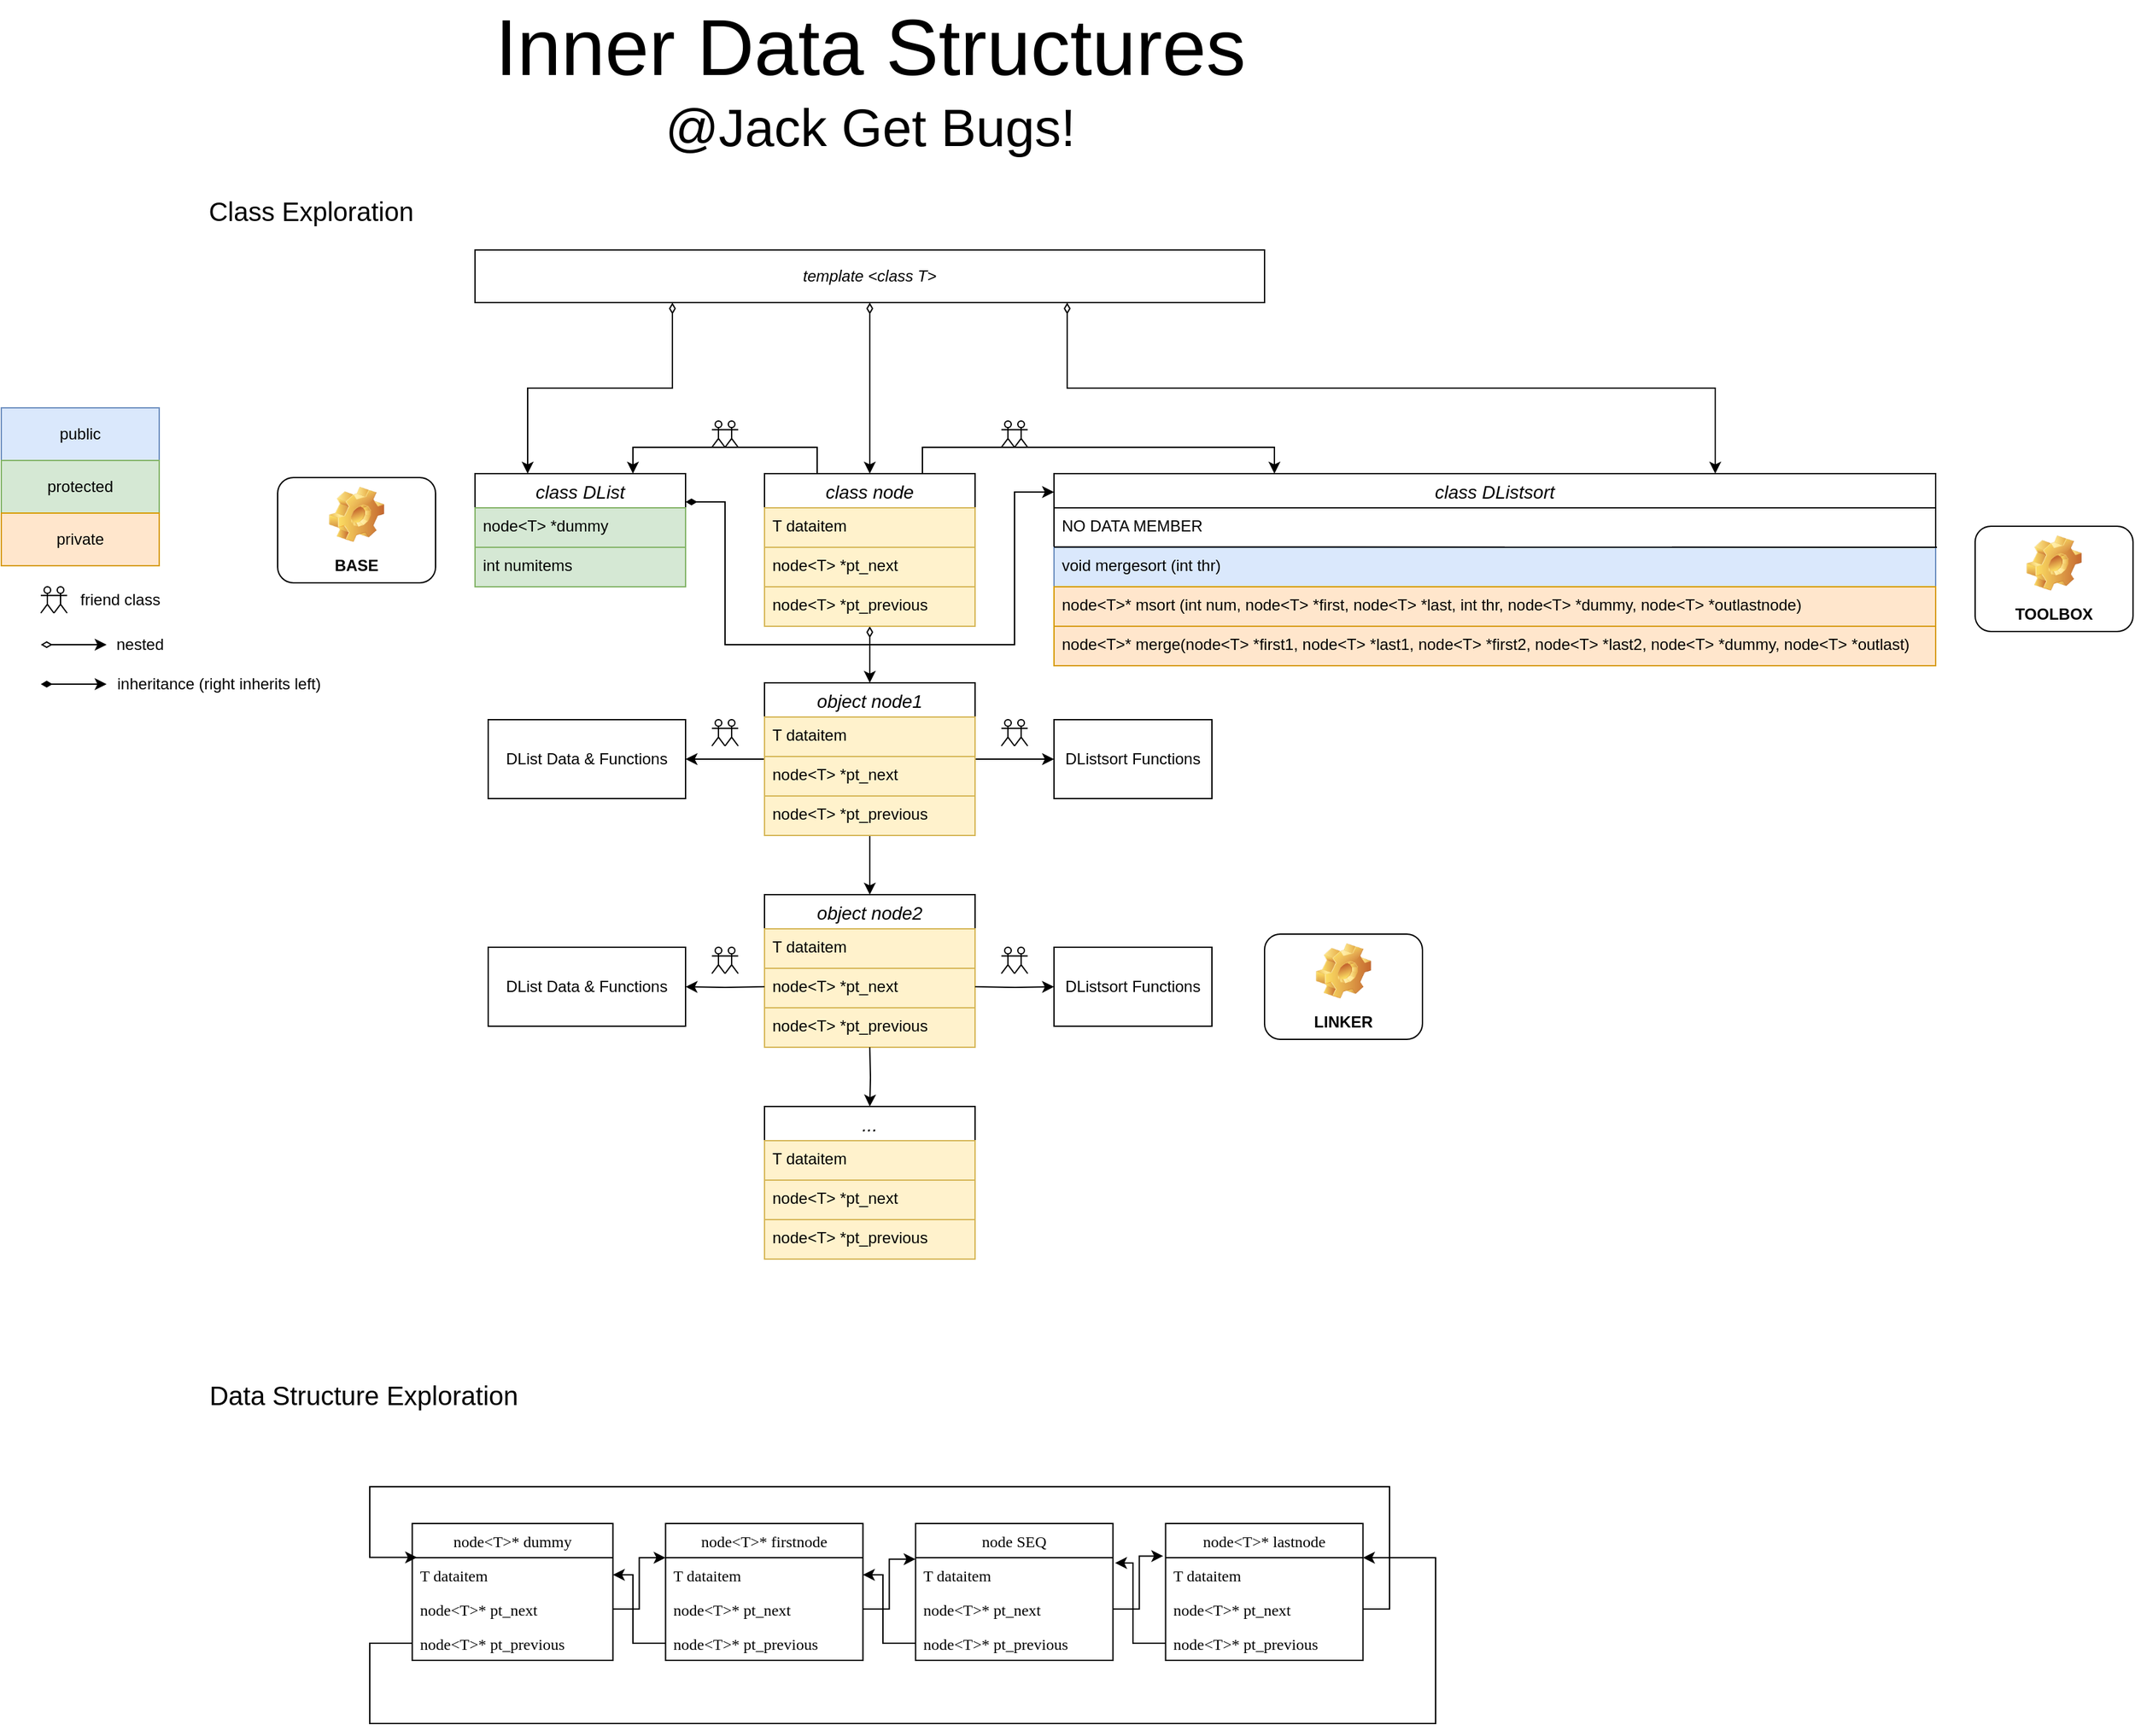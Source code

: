<mxfile version="14.4.2" type="device"><diagram id="bWbqcUsobWuim9YYhfdC" name="第 1 页"><mxGraphModel dx="1106" dy="1995" grid="1" gridSize="10" guides="1" tooltips="1" connect="1" arrows="1" fold="1" page="1" pageScale="1" pageWidth="827" pageHeight="1169" math="0" shadow="0"><root><mxCell id="0"/><mxCell id="1" parent="0"/><mxCell id="Xp_zc9Lrd9IPTfr81GN5-54" style="edgeStyle=orthogonalEdgeStyle;rounded=0;orthogonalLoop=1;jettySize=auto;html=1;exitX=1;exitY=0.25;exitDx=0;exitDy=0;entryX=0;entryY=0.096;entryDx=0;entryDy=0;startArrow=diamondThin;startFill=1;entryPerimeter=0;" parent="1" source="Xp_zc9Lrd9IPTfr81GN5-1" target="Xp_zc9Lrd9IPTfr81GN5-9" edge="1"><mxGeometry relative="1" as="geometry"><Array as="points"><mxPoint x="560" y="332"/><mxPoint x="560" y="440"/><mxPoint x="780" y="440"/><mxPoint x="780" y="324"/></Array></mxGeometry></mxCell><mxCell id="Xp_zc9Lrd9IPTfr81GN5-1" value="class DList" style="swimlane;fontStyle=2;childLayout=stackLayout;horizontal=1;startSize=26;horizontalStack=0;resizeParent=1;resizeParentMax=0;resizeLast=0;collapsible=1;marginBottom=0;align=center;fontSize=14;" parent="1" vertex="1"><mxGeometry x="370" y="310" width="160" height="86" as="geometry"/></mxCell><mxCell id="Xp_zc9Lrd9IPTfr81GN5-2" value="node&lt;T&gt; *dummy" style="text;strokeColor=#82b366;fillColor=#d5e8d4;spacingLeft=4;spacingRight=4;overflow=hidden;rotatable=0;points=[[0,0.5],[1,0.5]];portConstraint=eastwest;fontSize=12;" parent="Xp_zc9Lrd9IPTfr81GN5-1" vertex="1"><mxGeometry y="26" width="160" height="30" as="geometry"/></mxCell><mxCell id="Xp_zc9Lrd9IPTfr81GN5-3" value="int numitems" style="text;strokeColor=#82b366;fillColor=#d5e8d4;spacingLeft=4;spacingRight=4;overflow=hidden;rotatable=0;points=[[0,0.5],[1,0.5]];portConstraint=eastwest;fontSize=12;" parent="Xp_zc9Lrd9IPTfr81GN5-1" vertex="1"><mxGeometry y="56" width="160" height="30" as="geometry"/></mxCell><mxCell id="Xp_zc9Lrd9IPTfr81GN5-14" value="" style="edgeStyle=orthogonalEdgeStyle;rounded=0;orthogonalLoop=1;jettySize=auto;html=1;exitX=0.25;exitY=0;exitDx=0;exitDy=0;entryX=0.75;entryY=0;entryDx=0;entryDy=0;" parent="1" source="Xp_zc9Lrd9IPTfr81GN5-5" target="Xp_zc9Lrd9IPTfr81GN5-1" edge="1"><mxGeometry relative="1" as="geometry"/></mxCell><mxCell id="Xp_zc9Lrd9IPTfr81GN5-26" style="edgeStyle=orthogonalEdgeStyle;rounded=0;orthogonalLoop=1;jettySize=auto;html=1;exitX=0.75;exitY=0;exitDx=0;exitDy=0;entryX=0.25;entryY=0;entryDx=0;entryDy=0;" parent="1" source="Xp_zc9Lrd9IPTfr81GN5-5" target="Xp_zc9Lrd9IPTfr81GN5-9" edge="1"><mxGeometry relative="1" as="geometry"/></mxCell><mxCell id="Xp_zc9Lrd9IPTfr81GN5-97" style="edgeStyle=orthogonalEdgeStyle;rounded=0;orthogonalLoop=1;jettySize=auto;html=1;exitX=0.5;exitY=1;exitDx=0;exitDy=0;entryX=0.5;entryY=0;entryDx=0;entryDy=0;startArrow=diamondThin;startFill=0;" parent="1" source="Xp_zc9Lrd9IPTfr81GN5-5" target="Xp_zc9Lrd9IPTfr81GN5-89" edge="1"><mxGeometry relative="1" as="geometry"/></mxCell><mxCell id="Xp_zc9Lrd9IPTfr81GN5-5" value="class node" style="swimlane;fontStyle=2;childLayout=stackLayout;horizontal=1;startSize=26;horizontalStack=0;resizeParent=1;resizeParentMax=0;resizeLast=0;collapsible=1;marginBottom=0;align=center;fontSize=14;" parent="1" vertex="1"><mxGeometry x="590" y="310" width="160" height="116" as="geometry"/></mxCell><mxCell id="Xp_zc9Lrd9IPTfr81GN5-6" value="T dataitem" style="text;strokeColor=#d6b656;fillColor=#fff2cc;spacingLeft=4;spacingRight=4;overflow=hidden;rotatable=0;points=[[0,0.5],[1,0.5]];portConstraint=eastwest;fontSize=12;" parent="Xp_zc9Lrd9IPTfr81GN5-5" vertex="1"><mxGeometry y="26" width="160" height="30" as="geometry"/></mxCell><mxCell id="Xp_zc9Lrd9IPTfr81GN5-7" value="node&lt;T&gt; *pt_next" style="text;strokeColor=#d6b656;fillColor=#fff2cc;spacingLeft=4;spacingRight=4;overflow=hidden;rotatable=0;points=[[0,0.5],[1,0.5]];portConstraint=eastwest;fontSize=12;" parent="Xp_zc9Lrd9IPTfr81GN5-5" vertex="1"><mxGeometry y="56" width="160" height="30" as="geometry"/></mxCell><mxCell id="Xp_zc9Lrd9IPTfr81GN5-8" value="node&lt;T&gt; *pt_previous" style="text;strokeColor=#d6b656;fillColor=#fff2cc;spacingLeft=4;spacingRight=4;overflow=hidden;rotatable=0;points=[[0,0.5],[1,0.5]];portConstraint=eastwest;fontSize=12;" parent="Xp_zc9Lrd9IPTfr81GN5-5" vertex="1"><mxGeometry y="86" width="160" height="30" as="geometry"/></mxCell><mxCell id="Xp_zc9Lrd9IPTfr81GN5-9" value="class DListsort" style="swimlane;fontStyle=2;childLayout=stackLayout;horizontal=1;startSize=26;horizontalStack=0;resizeParent=1;resizeParentMax=0;resizeLast=0;collapsible=1;marginBottom=0;align=center;fontSize=14;" parent="1" vertex="1"><mxGeometry x="810" y="310" width="670" height="146" as="geometry"/></mxCell><mxCell id="Xp_zc9Lrd9IPTfr81GN5-12" value="NO DATA MEMBER" style="text;strokeColor=none;fillColor=none;spacingLeft=4;spacingRight=4;overflow=hidden;rotatable=0;points=[[0,0.5],[1,0.5]];portConstraint=eastwest;fontSize=12;" parent="Xp_zc9Lrd9IPTfr81GN5-9" vertex="1"><mxGeometry y="26" width="670" height="30" as="geometry"/></mxCell><mxCell id="Xp_zc9Lrd9IPTfr81GN5-63" value="void mergesort (int thr)" style="text;strokeColor=#6c8ebf;fillColor=#dae8fc;spacingLeft=4;spacingRight=4;overflow=hidden;rotatable=0;points=[[0,0.5],[1,0.5]];portConstraint=eastwest;fontSize=12;" parent="Xp_zc9Lrd9IPTfr81GN5-9" vertex="1"><mxGeometry y="56" width="670" height="30" as="geometry"/></mxCell><mxCell id="Xp_zc9Lrd9IPTfr81GN5-64" value="node&lt;T&gt;* msort (int num, node&lt;T&gt; *first, node&lt;T&gt; *last, int thr, node&lt;T&gt; *dummy, node&lt;T&gt; *outlastnode)" style="text;strokeColor=#d79b00;fillColor=#ffe6cc;spacingLeft=4;spacingRight=4;overflow=hidden;rotatable=0;points=[[0,0.5],[1,0.5]];portConstraint=eastwest;fontSize=12;" parent="Xp_zc9Lrd9IPTfr81GN5-9" vertex="1"><mxGeometry y="86" width="670" height="30" as="geometry"/></mxCell><mxCell id="Xp_zc9Lrd9IPTfr81GN5-65" value="node&lt;T&gt;* merge(node&lt;T&gt; *first1, node&lt;T&gt; *last1, node&lt;T&gt; *first2, node&lt;T&gt; *last2, node&lt;T&gt; *dummy, node&lt;T&gt; *outlast)" style="text;strokeColor=#d79b00;fillColor=#ffe6cc;spacingLeft=4;spacingRight=4;overflow=hidden;rotatable=0;points=[[0,0.5],[1,0.5]];portConstraint=eastwest;fontSize=12;" parent="Xp_zc9Lrd9IPTfr81GN5-9" vertex="1"><mxGeometry y="116" width="670" height="30" as="geometry"/></mxCell><mxCell id="Xp_zc9Lrd9IPTfr81GN5-66" value="" style="endArrow=none;html=1;exitX=0;exitY=0.823;exitDx=0;exitDy=0;exitPerimeter=0;" parent="Xp_zc9Lrd9IPTfr81GN5-9" edge="1"><mxGeometry width="50" height="50" relative="1" as="geometry"><mxPoint y="55.69" as="sourcePoint"/><mxPoint x="671" y="56" as="targetPoint"/></mxGeometry></mxCell><mxCell id="Xp_zc9Lrd9IPTfr81GN5-16" value="" style="shape=umlActor;verticalLabelPosition=bottom;verticalAlign=top;html=1;outlineConnect=0;" parent="1" vertex="1"><mxGeometry x="560" y="270" width="10" height="20" as="geometry"/></mxCell><mxCell id="Xp_zc9Lrd9IPTfr81GN5-17" value="" style="shape=umlActor;verticalLabelPosition=bottom;verticalAlign=top;html=1;outlineConnect=0;" parent="1" vertex="1"><mxGeometry x="550" y="270" width="10" height="20" as="geometry"/></mxCell><mxCell id="Xp_zc9Lrd9IPTfr81GN5-28" value="" style="shape=umlActor;verticalLabelPosition=bottom;verticalAlign=top;html=1;outlineConnect=0;" parent="1" vertex="1"><mxGeometry x="780" y="270" width="10" height="20" as="geometry"/></mxCell><mxCell id="Xp_zc9Lrd9IPTfr81GN5-29" value="" style="shape=umlActor;verticalLabelPosition=bottom;verticalAlign=top;html=1;outlineConnect=0;" parent="1" vertex="1"><mxGeometry x="770" y="270" width="10" height="20" as="geometry"/></mxCell><mxCell id="Xp_zc9Lrd9IPTfr81GN5-31" style="edgeStyle=orthogonalEdgeStyle;rounded=0;orthogonalLoop=1;jettySize=auto;html=1;exitX=0.25;exitY=1;exitDx=0;exitDy=0;entryX=0.25;entryY=0;entryDx=0;entryDy=0;startArrow=diamondThin;startFill=0;" parent="1" source="Xp_zc9Lrd9IPTfr81GN5-30" target="Xp_zc9Lrd9IPTfr81GN5-1" edge="1"><mxGeometry relative="1" as="geometry"/></mxCell><mxCell id="Xp_zc9Lrd9IPTfr81GN5-32" style="edgeStyle=orthogonalEdgeStyle;rounded=0;orthogonalLoop=1;jettySize=auto;html=1;exitX=0.5;exitY=1;exitDx=0;exitDy=0;entryX=0.5;entryY=0;entryDx=0;entryDy=0;startArrow=diamondThin;startFill=0;" parent="1" source="Xp_zc9Lrd9IPTfr81GN5-30" target="Xp_zc9Lrd9IPTfr81GN5-5" edge="1"><mxGeometry relative="1" as="geometry"/></mxCell><mxCell id="Xp_zc9Lrd9IPTfr81GN5-33" style="edgeStyle=orthogonalEdgeStyle;rounded=0;orthogonalLoop=1;jettySize=auto;html=1;exitX=0.75;exitY=1;exitDx=0;exitDy=0;entryX=0.75;entryY=0;entryDx=0;entryDy=0;startArrow=diamondThin;startFill=0;" parent="1" source="Xp_zc9Lrd9IPTfr81GN5-30" target="Xp_zc9Lrd9IPTfr81GN5-9" edge="1"><mxGeometry relative="1" as="geometry"/></mxCell><mxCell id="Xp_zc9Lrd9IPTfr81GN5-30" value="&lt;i&gt;template &amp;lt;class T&amp;gt;&lt;/i&gt;" style="rounded=0;whiteSpace=wrap;html=1;" parent="1" vertex="1"><mxGeometry x="370" y="140" width="600" height="40" as="geometry"/></mxCell><mxCell id="Xp_zc9Lrd9IPTfr81GN5-34" value="public" style="rounded=0;whiteSpace=wrap;html=1;fillColor=#dae8fc;strokeColor=#6c8ebf;" parent="1" vertex="1"><mxGeometry x="10" y="260" width="120" height="40" as="geometry"/></mxCell><mxCell id="Xp_zc9Lrd9IPTfr81GN5-37" value="protected" style="rounded=0;whiteSpace=wrap;html=1;fillColor=#d5e8d4;strokeColor=#82b366;" parent="1" vertex="1"><mxGeometry x="10" y="300" width="120" height="40" as="geometry"/></mxCell><mxCell id="Xp_zc9Lrd9IPTfr81GN5-38" value="private" style="rounded=0;whiteSpace=wrap;html=1;fillColor=#ffe6cc;strokeColor=#d79b00;" parent="1" vertex="1"><mxGeometry x="10" y="340" width="120" height="40" as="geometry"/></mxCell><mxCell id="Xp_zc9Lrd9IPTfr81GN5-55" value="" style="shape=umlActor;verticalLabelPosition=bottom;verticalAlign=top;html=1;outlineConnect=0;" parent="1" vertex="1"><mxGeometry x="50" y="396" width="10" height="20" as="geometry"/></mxCell><mxCell id="Xp_zc9Lrd9IPTfr81GN5-56" value="" style="shape=umlActor;verticalLabelPosition=bottom;verticalAlign=top;html=1;outlineConnect=0;" parent="1" vertex="1"><mxGeometry x="40" y="396" width="10" height="20" as="geometry"/></mxCell><mxCell id="Xp_zc9Lrd9IPTfr81GN5-57" value="friend class" style="text;html=1;align=center;verticalAlign=middle;resizable=0;points=[];autosize=1;" parent="1" vertex="1"><mxGeometry x="60" y="396" width="80" height="20" as="geometry"/></mxCell><mxCell id="Xp_zc9Lrd9IPTfr81GN5-58" value="" style="endArrow=classic;html=1;startArrow=diamondThin;startFill=0;" parent="1" edge="1"><mxGeometry width="50" height="50" relative="1" as="geometry"><mxPoint x="40" y="440" as="sourcePoint"/><mxPoint x="90" y="440" as="targetPoint"/></mxGeometry></mxCell><mxCell id="Xp_zc9Lrd9IPTfr81GN5-59" value="nested" style="text;html=1;align=center;verticalAlign=middle;resizable=0;points=[];autosize=1;" parent="1" vertex="1"><mxGeometry x="90" y="430" width="50" height="20" as="geometry"/></mxCell><mxCell id="Xp_zc9Lrd9IPTfr81GN5-60" value="" style="endArrow=classic;html=1;startArrow=diamondThin;startFill=1;" parent="1" edge="1"><mxGeometry width="50" height="50" relative="1" as="geometry"><mxPoint x="40.0" y="470" as="sourcePoint"/><mxPoint x="90.0" y="470" as="targetPoint"/></mxGeometry></mxCell><mxCell id="Xp_zc9Lrd9IPTfr81GN5-61" value="inheritance (right inherits left)" style="text;html=1;align=center;verticalAlign=middle;resizable=0;points=[];autosize=1;" parent="1" vertex="1"><mxGeometry x="90" y="460" width="170" height="20" as="geometry"/></mxCell><mxCell id="Xp_zc9Lrd9IPTfr81GN5-62" value="&lt;font&gt;&lt;span style=&quot;font-size: 60px&quot;&gt;Inner Data Structures&lt;/span&gt;&lt;br&gt;&lt;font style=&quot;font-size: 40px&quot;&gt;@Jack Get Bugs!&lt;/font&gt;&lt;/font&gt;" style="text;html=1;align=center;verticalAlign=middle;resizable=0;points=[];autosize=1;" parent="1" vertex="1"><mxGeometry x="375" y="-20" width="590" height="60" as="geometry"/></mxCell><mxCell id="Xp_zc9Lrd9IPTfr81GN5-86" value="&lt;font style=&quot;font-size: 20px&quot;&gt;Class Exploration&lt;/font&gt;" style="text;html=1;align=center;verticalAlign=middle;resizable=0;points=[];autosize=1;" parent="1" vertex="1"><mxGeometry x="160" y="100" width="170" height="20" as="geometry"/></mxCell><mxCell id="Xp_zc9Lrd9IPTfr81GN5-87" value="&lt;font style=&quot;font-size: 20px&quot;&gt;Data Structure Exploration&lt;/font&gt;" style="text;html=1;align=center;verticalAlign=middle;resizable=0;points=[];autosize=1;" parent="1" vertex="1"><mxGeometry x="160" y="999.5" width="250" height="20" as="geometry"/></mxCell><mxCell id="Xp_zc9Lrd9IPTfr81GN5-98" style="edgeStyle=orthogonalEdgeStyle;rounded=0;orthogonalLoop=1;jettySize=auto;html=1;exitX=0.5;exitY=1;exitDx=0;exitDy=0;entryX=0.5;entryY=0;entryDx=0;entryDy=0;startArrow=none;startFill=0;" parent="1" source="Xp_zc9Lrd9IPTfr81GN5-89" target="Xp_zc9Lrd9IPTfr81GN5-93" edge="1"><mxGeometry relative="1" as="geometry"/></mxCell><mxCell id="Xp_zc9Lrd9IPTfr81GN5-108" style="edgeStyle=orthogonalEdgeStyle;rounded=0;orthogonalLoop=1;jettySize=auto;html=1;exitX=1;exitY=0.5;exitDx=0;exitDy=0;entryX=0;entryY=0.5;entryDx=0;entryDy=0;startArrow=none;startFill=0;" parent="1" source="Xp_zc9Lrd9IPTfr81GN5-89" target="Xp_zc9Lrd9IPTfr81GN5-106" edge="1"><mxGeometry relative="1" as="geometry"/></mxCell><mxCell id="Xp_zc9Lrd9IPTfr81GN5-109" style="edgeStyle=orthogonalEdgeStyle;rounded=0;orthogonalLoop=1;jettySize=auto;html=1;exitX=0;exitY=0.5;exitDx=0;exitDy=0;entryX=1;entryY=0.5;entryDx=0;entryDy=0;startArrow=none;startFill=0;" parent="1" source="Xp_zc9Lrd9IPTfr81GN5-89" target="Xp_zc9Lrd9IPTfr81GN5-107" edge="1"><mxGeometry relative="1" as="geometry"/></mxCell><mxCell id="Xp_zc9Lrd9IPTfr81GN5-89" value="object node1" style="swimlane;fontStyle=2;childLayout=stackLayout;horizontal=1;startSize=26;horizontalStack=0;resizeParent=1;resizeParentMax=0;resizeLast=0;collapsible=1;marginBottom=0;align=center;fontSize=14;" parent="1" vertex="1"><mxGeometry x="590" y="469" width="160" height="116" as="geometry"/></mxCell><mxCell id="Xp_zc9Lrd9IPTfr81GN5-90" value="T dataitem" style="text;strokeColor=#d6b656;fillColor=#fff2cc;spacingLeft=4;spacingRight=4;overflow=hidden;rotatable=0;points=[[0,0.5],[1,0.5]];portConstraint=eastwest;fontSize=12;" parent="Xp_zc9Lrd9IPTfr81GN5-89" vertex="1"><mxGeometry y="26" width="160" height="30" as="geometry"/></mxCell><mxCell id="Xp_zc9Lrd9IPTfr81GN5-91" value="node&lt;T&gt; *pt_next" style="text;strokeColor=#d6b656;fillColor=#fff2cc;spacingLeft=4;spacingRight=4;overflow=hidden;rotatable=0;points=[[0,0.5],[1,0.5]];portConstraint=eastwest;fontSize=12;" parent="Xp_zc9Lrd9IPTfr81GN5-89" vertex="1"><mxGeometry y="56" width="160" height="30" as="geometry"/></mxCell><mxCell id="Xp_zc9Lrd9IPTfr81GN5-92" value="node&lt;T&gt; *pt_previous" style="text;strokeColor=#d6b656;fillColor=#fff2cc;spacingLeft=4;spacingRight=4;overflow=hidden;rotatable=0;points=[[0,0.5],[1,0.5]];portConstraint=eastwest;fontSize=12;" parent="Xp_zc9Lrd9IPTfr81GN5-89" vertex="1"><mxGeometry y="86" width="160" height="30" as="geometry"/></mxCell><mxCell id="Xp_zc9Lrd9IPTfr81GN5-93" value="object node2" style="swimlane;fontStyle=2;childLayout=stackLayout;horizontal=1;startSize=26;horizontalStack=0;resizeParent=1;resizeParentMax=0;resizeLast=0;collapsible=1;marginBottom=0;align=center;fontSize=14;" parent="1" vertex="1"><mxGeometry x="590" y="630" width="160" height="116" as="geometry"/></mxCell><mxCell id="Xp_zc9Lrd9IPTfr81GN5-94" value="T dataitem" style="text;strokeColor=#d6b656;fillColor=#fff2cc;spacingLeft=4;spacingRight=4;overflow=hidden;rotatable=0;points=[[0,0.5],[1,0.5]];portConstraint=eastwest;fontSize=12;" parent="Xp_zc9Lrd9IPTfr81GN5-93" vertex="1"><mxGeometry y="26" width="160" height="30" as="geometry"/></mxCell><mxCell id="Xp_zc9Lrd9IPTfr81GN5-95" value="node&lt;T&gt; *pt_next" style="text;strokeColor=#d6b656;fillColor=#fff2cc;spacingLeft=4;spacingRight=4;overflow=hidden;rotatable=0;points=[[0,0.5],[1,0.5]];portConstraint=eastwest;fontSize=12;" parent="Xp_zc9Lrd9IPTfr81GN5-93" vertex="1"><mxGeometry y="56" width="160" height="30" as="geometry"/></mxCell><mxCell id="Xp_zc9Lrd9IPTfr81GN5-96" value="node&lt;T&gt; *pt_previous" style="text;strokeColor=#d6b656;fillColor=#fff2cc;spacingLeft=4;spacingRight=4;overflow=hidden;rotatable=0;points=[[0,0.5],[1,0.5]];portConstraint=eastwest;fontSize=12;" parent="Xp_zc9Lrd9IPTfr81GN5-93" vertex="1"><mxGeometry y="86" width="160" height="30" as="geometry"/></mxCell><mxCell id="Xp_zc9Lrd9IPTfr81GN5-106" value="DListsort Functions" style="rounded=0;whiteSpace=wrap;html=1;" parent="1" vertex="1"><mxGeometry x="810" y="497" width="120" height="60" as="geometry"/></mxCell><mxCell id="Xp_zc9Lrd9IPTfr81GN5-107" value="DList Data &amp;amp; Functions" style="rounded=0;whiteSpace=wrap;html=1;" parent="1" vertex="1"><mxGeometry x="380" y="497" width="150" height="60" as="geometry"/></mxCell><mxCell id="Xp_zc9Lrd9IPTfr81GN5-110" style="edgeStyle=orthogonalEdgeStyle;rounded=0;orthogonalLoop=1;jettySize=auto;html=1;exitX=1;exitY=0.5;exitDx=0;exitDy=0;entryX=0;entryY=0.5;entryDx=0;entryDy=0;startArrow=none;startFill=0;" parent="1" target="Xp_zc9Lrd9IPTfr81GN5-111" edge="1"><mxGeometry relative="1" as="geometry"><mxPoint x="750" y="700" as="sourcePoint"/></mxGeometry></mxCell><mxCell id="Xp_zc9Lrd9IPTfr81GN5-111" value="DListsort Functions" style="rounded=0;whiteSpace=wrap;html=1;" parent="1" vertex="1"><mxGeometry x="810" y="670" width="120" height="60" as="geometry"/></mxCell><mxCell id="Xp_zc9Lrd9IPTfr81GN5-112" style="edgeStyle=orthogonalEdgeStyle;rounded=0;orthogonalLoop=1;jettySize=auto;html=1;exitX=0;exitY=0.5;exitDx=0;exitDy=0;entryX=1;entryY=0.5;entryDx=0;entryDy=0;startArrow=none;startFill=0;" parent="1" target="Xp_zc9Lrd9IPTfr81GN5-113" edge="1"><mxGeometry relative="1" as="geometry"><mxPoint x="590" y="700" as="sourcePoint"/></mxGeometry></mxCell><mxCell id="Xp_zc9Lrd9IPTfr81GN5-113" value="DList Data &amp;amp; Functions" style="rounded=0;whiteSpace=wrap;html=1;" parent="1" vertex="1"><mxGeometry x="380" y="670" width="150" height="60" as="geometry"/></mxCell><mxCell id="Xp_zc9Lrd9IPTfr81GN5-119" style="edgeStyle=orthogonalEdgeStyle;rounded=0;orthogonalLoop=1;jettySize=auto;html=1;exitX=0.5;exitY=1;exitDx=0;exitDy=0;entryX=0.5;entryY=0;entryDx=0;entryDy=0;startArrow=none;startFill=0;" parent="1" target="Xp_zc9Lrd9IPTfr81GN5-120" edge="1"><mxGeometry relative="1" as="geometry"><mxPoint x="670" y="746" as="sourcePoint"/></mxGeometry></mxCell><mxCell id="Xp_zc9Lrd9IPTfr81GN5-120" value="..." style="swimlane;fontStyle=2;childLayout=stackLayout;horizontal=1;startSize=26;horizontalStack=0;resizeParent=1;resizeParentMax=0;resizeLast=0;collapsible=1;marginBottom=0;align=center;fontSize=14;" parent="1" vertex="1"><mxGeometry x="590" y="791" width="160" height="116" as="geometry"/></mxCell><mxCell id="Xp_zc9Lrd9IPTfr81GN5-121" value="T dataitem" style="text;strokeColor=#d6b656;fillColor=#fff2cc;spacingLeft=4;spacingRight=4;overflow=hidden;rotatable=0;points=[[0,0.5],[1,0.5]];portConstraint=eastwest;fontSize=12;" parent="Xp_zc9Lrd9IPTfr81GN5-120" vertex="1"><mxGeometry y="26" width="160" height="30" as="geometry"/></mxCell><mxCell id="Xp_zc9Lrd9IPTfr81GN5-122" value="node&lt;T&gt; *pt_next" style="text;strokeColor=#d6b656;fillColor=#fff2cc;spacingLeft=4;spacingRight=4;overflow=hidden;rotatable=0;points=[[0,0.5],[1,0.5]];portConstraint=eastwest;fontSize=12;" parent="Xp_zc9Lrd9IPTfr81GN5-120" vertex="1"><mxGeometry y="56" width="160" height="30" as="geometry"/></mxCell><mxCell id="Xp_zc9Lrd9IPTfr81GN5-123" value="node&lt;T&gt; *pt_previous" style="text;strokeColor=#d6b656;fillColor=#fff2cc;spacingLeft=4;spacingRight=4;overflow=hidden;rotatable=0;points=[[0,0.5],[1,0.5]];portConstraint=eastwest;fontSize=12;" parent="Xp_zc9Lrd9IPTfr81GN5-120" vertex="1"><mxGeometry y="86" width="160" height="30" as="geometry"/></mxCell><mxCell id="Xp_zc9Lrd9IPTfr81GN5-128" value="" style="shape=umlActor;verticalLabelPosition=bottom;verticalAlign=top;html=1;outlineConnect=0;" parent="1" vertex="1"><mxGeometry x="560" y="497" width="10" height="20" as="geometry"/></mxCell><mxCell id="Xp_zc9Lrd9IPTfr81GN5-129" value="" style="shape=umlActor;verticalLabelPosition=bottom;verticalAlign=top;html=1;outlineConnect=0;" parent="1" vertex="1"><mxGeometry x="550" y="497" width="10" height="20" as="geometry"/></mxCell><mxCell id="Xp_zc9Lrd9IPTfr81GN5-130" value="" style="shape=umlActor;verticalLabelPosition=bottom;verticalAlign=top;html=1;outlineConnect=0;" parent="1" vertex="1"><mxGeometry x="560" y="670" width="10" height="20" as="geometry"/></mxCell><mxCell id="Xp_zc9Lrd9IPTfr81GN5-131" value="" style="shape=umlActor;verticalLabelPosition=bottom;verticalAlign=top;html=1;outlineConnect=0;" parent="1" vertex="1"><mxGeometry x="550" y="670" width="10" height="20" as="geometry"/></mxCell><mxCell id="Xp_zc9Lrd9IPTfr81GN5-132" value="" style="shape=umlActor;verticalLabelPosition=bottom;verticalAlign=top;html=1;outlineConnect=0;" parent="1" vertex="1"><mxGeometry x="780" y="497" width="10" height="20" as="geometry"/></mxCell><mxCell id="Xp_zc9Lrd9IPTfr81GN5-133" value="" style="shape=umlActor;verticalLabelPosition=bottom;verticalAlign=top;html=1;outlineConnect=0;" parent="1" vertex="1"><mxGeometry x="770" y="497" width="10" height="20" as="geometry"/></mxCell><mxCell id="Xp_zc9Lrd9IPTfr81GN5-134" value="" style="shape=umlActor;verticalLabelPosition=bottom;verticalAlign=top;html=1;outlineConnect=0;" parent="1" vertex="1"><mxGeometry x="780" y="670" width="10" height="20" as="geometry"/></mxCell><mxCell id="Xp_zc9Lrd9IPTfr81GN5-135" value="" style="shape=umlActor;verticalLabelPosition=bottom;verticalAlign=top;html=1;outlineConnect=0;" parent="1" vertex="1"><mxGeometry x="770" y="670" width="10" height="20" as="geometry"/></mxCell><mxCell id="Xp_zc9Lrd9IPTfr81GN5-137" value="TOOLBOX" style="label;whiteSpace=wrap;html=1;align=center;verticalAlign=bottom;spacingLeft=0;spacingBottom=4;imageAlign=center;imageVerticalAlign=top;image=img/clipart/Gear_128x128.png" parent="1" vertex="1"><mxGeometry x="1510" y="350" width="120" height="80" as="geometry"/></mxCell><mxCell id="Xp_zc9Lrd9IPTfr81GN5-139" value="LINKER" style="label;whiteSpace=wrap;html=1;align=center;verticalAlign=bottom;spacingLeft=0;spacingBottom=4;imageAlign=center;imageVerticalAlign=top;image=img/clipart/Gear_128x128.png" parent="1" vertex="1"><mxGeometry x="970" y="660" width="120" height="80" as="geometry"/></mxCell><mxCell id="Xp_zc9Lrd9IPTfr81GN5-140" value="BASE" style="label;whiteSpace=wrap;html=1;align=center;verticalAlign=bottom;spacingLeft=0;spacingBottom=4;imageAlign=center;imageVerticalAlign=top;image=img/clipart/Gear_128x128.png" parent="1" vertex="1"><mxGeometry x="220" y="313" width="120" height="80" as="geometry"/></mxCell><mxCell id="Xp_zc9Lrd9IPTfr81GN5-142" value="node&lt;T&gt;* dummy" style="swimlane;fontStyle=0;childLayout=stackLayout;horizontal=1;startSize=26;fillColor=none;horizontalStack=0;resizeParent=1;resizeParentMax=0;resizeLast=0;collapsible=1;marginBottom=0;fontFamily=Verdana;" parent="1" vertex="1"><mxGeometry x="322.29" y="1108" width="152.5" height="104" as="geometry"/></mxCell><mxCell id="Xp_zc9Lrd9IPTfr81GN5-143" value="T dataitem" style="text;strokeColor=none;fillColor=none;align=left;verticalAlign=top;spacingLeft=4;spacingRight=4;overflow=hidden;rotatable=0;points=[[0,0.5],[1,0.5]];portConstraint=eastwest;fontFamily=Verdana;" parent="Xp_zc9Lrd9IPTfr81GN5-142" vertex="1"><mxGeometry y="26" width="152.5" height="26" as="geometry"/></mxCell><mxCell id="Xp_zc9Lrd9IPTfr81GN5-144" value="node&lt;T&gt;* pt_next" style="text;strokeColor=none;fillColor=none;align=left;verticalAlign=top;spacingLeft=4;spacingRight=4;overflow=hidden;rotatable=0;points=[[0,0.5],[1,0.5]];portConstraint=eastwest;fontFamily=Verdana;" parent="Xp_zc9Lrd9IPTfr81GN5-142" vertex="1"><mxGeometry y="52" width="152.5" height="26" as="geometry"/></mxCell><mxCell id="Xp_zc9Lrd9IPTfr81GN5-145" value="node&lt;T&gt;* pt_previous" style="text;strokeColor=none;fillColor=none;align=left;verticalAlign=top;spacingLeft=4;spacingRight=4;overflow=hidden;rotatable=0;points=[[0,0.5],[1,0.5]];portConstraint=eastwest;fontFamily=Verdana;" parent="Xp_zc9Lrd9IPTfr81GN5-142" vertex="1"><mxGeometry y="78" width="152.5" height="26" as="geometry"/></mxCell><mxCell id="Xp_zc9Lrd9IPTfr81GN5-146" value="node&lt;T&gt;* firstnode" style="swimlane;fontStyle=0;childLayout=stackLayout;horizontal=1;startSize=26;fillColor=none;horizontalStack=0;resizeParent=1;resizeParentMax=0;resizeLast=0;collapsible=1;marginBottom=0;fontFamily=Verdana;" parent="1" vertex="1"><mxGeometry x="514.79" y="1108" width="150" height="104" as="geometry"/></mxCell><mxCell id="Xp_zc9Lrd9IPTfr81GN5-147" value="T dataitem" style="text;strokeColor=none;fillColor=none;align=left;verticalAlign=top;spacingLeft=4;spacingRight=4;overflow=hidden;rotatable=0;points=[[0,0.5],[1,0.5]];portConstraint=eastwest;fontFamily=Verdana;" parent="Xp_zc9Lrd9IPTfr81GN5-146" vertex="1"><mxGeometry y="26" width="150" height="26" as="geometry"/></mxCell><mxCell id="Xp_zc9Lrd9IPTfr81GN5-148" value="node&lt;T&gt;* pt_next" style="text;strokeColor=none;fillColor=none;align=left;verticalAlign=top;spacingLeft=4;spacingRight=4;overflow=hidden;rotatable=0;points=[[0,0.5],[1,0.5]];portConstraint=eastwest;fontFamily=Verdana;" parent="Xp_zc9Lrd9IPTfr81GN5-146" vertex="1"><mxGeometry y="52" width="150" height="26" as="geometry"/></mxCell><mxCell id="Xp_zc9Lrd9IPTfr81GN5-149" value="node&lt;T&gt;* pt_previous" style="text;strokeColor=none;fillColor=none;align=left;verticalAlign=top;spacingLeft=4;spacingRight=4;overflow=hidden;rotatable=0;points=[[0,0.5],[1,0.5]];portConstraint=eastwest;fontFamily=Verdana;" parent="Xp_zc9Lrd9IPTfr81GN5-146" vertex="1"><mxGeometry y="78" width="150" height="26" as="geometry"/></mxCell><mxCell id="Xp_zc9Lrd9IPTfr81GN5-152" value="node SEQ" style="swimlane;fontStyle=0;childLayout=stackLayout;horizontal=1;startSize=26;fillColor=none;horizontalStack=0;resizeParent=1;resizeParentMax=0;resizeLast=0;collapsible=1;marginBottom=0;fontFamily=Verdana;" parent="1" vertex="1"><mxGeometry x="704.79" y="1108" width="150" height="104" as="geometry"/></mxCell><mxCell id="Xp_zc9Lrd9IPTfr81GN5-153" value="T dataitem" style="text;strokeColor=none;fillColor=none;align=left;verticalAlign=top;spacingLeft=4;spacingRight=4;overflow=hidden;rotatable=0;points=[[0,0.5],[1,0.5]];portConstraint=eastwest;fontFamily=Verdana;" parent="Xp_zc9Lrd9IPTfr81GN5-152" vertex="1"><mxGeometry y="26" width="150" height="26" as="geometry"/></mxCell><mxCell id="Xp_zc9Lrd9IPTfr81GN5-154" value="node&lt;T&gt;* pt_next" style="text;strokeColor=none;fillColor=none;align=left;verticalAlign=top;spacingLeft=4;spacingRight=4;overflow=hidden;rotatable=0;points=[[0,0.5],[1,0.5]];portConstraint=eastwest;fontFamily=Verdana;" parent="Xp_zc9Lrd9IPTfr81GN5-152" vertex="1"><mxGeometry y="52" width="150" height="26" as="geometry"/></mxCell><mxCell id="Xp_zc9Lrd9IPTfr81GN5-155" value="node&lt;T&gt;* pt_previous" style="text;strokeColor=none;fillColor=none;align=left;verticalAlign=top;spacingLeft=4;spacingRight=4;overflow=hidden;rotatable=0;points=[[0,0.5],[1,0.5]];portConstraint=eastwest;fontFamily=Verdana;" parent="Xp_zc9Lrd9IPTfr81GN5-152" vertex="1"><mxGeometry y="78" width="150" height="26" as="geometry"/></mxCell><mxCell id="Xp_zc9Lrd9IPTfr81GN5-157" value="node&lt;T&gt;* lastnode" style="swimlane;fontStyle=0;childLayout=stackLayout;horizontal=1;startSize=26;fillColor=none;horizontalStack=0;resizeParent=1;resizeParentMax=0;resizeLast=0;collapsible=1;marginBottom=0;fontFamily=Verdana;" parent="1" vertex="1"><mxGeometry x="894.79" y="1108" width="150" height="104" as="geometry"/></mxCell><mxCell id="Xp_zc9Lrd9IPTfr81GN5-158" value="T dataitem" style="text;strokeColor=none;fillColor=none;align=left;verticalAlign=top;spacingLeft=4;spacingRight=4;overflow=hidden;rotatable=0;points=[[0,0.5],[1,0.5]];portConstraint=eastwest;fontFamily=Verdana;" parent="Xp_zc9Lrd9IPTfr81GN5-157" vertex="1"><mxGeometry y="26" width="150" height="26" as="geometry"/></mxCell><mxCell id="Xp_zc9Lrd9IPTfr81GN5-159" value="node&lt;T&gt;* pt_next" style="text;strokeColor=none;fillColor=none;align=left;verticalAlign=top;spacingLeft=4;spacingRight=4;overflow=hidden;rotatable=0;points=[[0,0.5],[1,0.5]];portConstraint=eastwest;fontFamily=Verdana;" parent="Xp_zc9Lrd9IPTfr81GN5-157" vertex="1"><mxGeometry y="52" width="150" height="26" as="geometry"/></mxCell><mxCell id="Xp_zc9Lrd9IPTfr81GN5-160" value="node&lt;T&gt;* pt_previous" style="text;strokeColor=none;fillColor=none;align=left;verticalAlign=top;spacingLeft=4;spacingRight=4;overflow=hidden;rotatable=0;points=[[0,0.5],[1,0.5]];portConstraint=eastwest;fontFamily=Verdana;" parent="Xp_zc9Lrd9IPTfr81GN5-157" vertex="1"><mxGeometry y="78" width="150" height="26" as="geometry"/></mxCell><mxCell id="Xp_zc9Lrd9IPTfr81GN5-165" style="edgeStyle=orthogonalEdgeStyle;rounded=0;orthogonalLoop=1;jettySize=auto;html=1;exitX=1;exitY=0.5;exitDx=0;exitDy=0;entryX=0;entryY=0.25;entryDx=0;entryDy=0;startArrow=none;startFill=0;fontFamily=Verdana;" parent="1" source="Xp_zc9Lrd9IPTfr81GN5-144" target="Xp_zc9Lrd9IPTfr81GN5-146" edge="1"><mxGeometry relative="1" as="geometry"/></mxCell><mxCell id="Xp_zc9Lrd9IPTfr81GN5-166" style="edgeStyle=orthogonalEdgeStyle;rounded=0;orthogonalLoop=1;jettySize=auto;html=1;exitX=1;exitY=0.5;exitDx=0;exitDy=0;entryX=0;entryY=0.041;entryDx=0;entryDy=0;entryPerimeter=0;startArrow=none;startFill=0;fontFamily=Verdana;" parent="1" source="Xp_zc9Lrd9IPTfr81GN5-148" target="Xp_zc9Lrd9IPTfr81GN5-153" edge="1"><mxGeometry relative="1" as="geometry"/></mxCell><mxCell id="Xp_zc9Lrd9IPTfr81GN5-167" style="edgeStyle=orthogonalEdgeStyle;rounded=0;orthogonalLoop=1;jettySize=auto;html=1;exitX=1;exitY=0.5;exitDx=0;exitDy=0;entryX=-0.012;entryY=-0.05;entryDx=0;entryDy=0;entryPerimeter=0;startArrow=none;startFill=0;fontFamily=Verdana;" parent="1" source="Xp_zc9Lrd9IPTfr81GN5-154" target="Xp_zc9Lrd9IPTfr81GN5-158" edge="1"><mxGeometry relative="1" as="geometry"/></mxCell><mxCell id="Xp_zc9Lrd9IPTfr81GN5-168" style="edgeStyle=orthogonalEdgeStyle;rounded=0;orthogonalLoop=1;jettySize=auto;html=1;exitX=1;exitY=0.5;exitDx=0;exitDy=0;entryX=0.024;entryY=-0.009;entryDx=0;entryDy=0;entryPerimeter=0;startArrow=none;startFill=0;fontFamily=Verdana;" parent="1" source="Xp_zc9Lrd9IPTfr81GN5-159" target="Xp_zc9Lrd9IPTfr81GN5-143" edge="1"><mxGeometry relative="1" as="geometry"><Array as="points"><mxPoint x="1065" y="1173"/><mxPoint x="1065" y="1080"/><mxPoint x="290" y="1080"/><mxPoint x="290" y="1134"/></Array></mxGeometry></mxCell><mxCell id="Xp_zc9Lrd9IPTfr81GN5-169" style="edgeStyle=orthogonalEdgeStyle;rounded=0;orthogonalLoop=1;jettySize=auto;html=1;exitX=0;exitY=0.5;exitDx=0;exitDy=0;entryX=1;entryY=0.25;entryDx=0;entryDy=0;startArrow=none;startFill=0;fontFamily=Verdana;" parent="1" source="Xp_zc9Lrd9IPTfr81GN5-145" target="Xp_zc9Lrd9IPTfr81GN5-157" edge="1"><mxGeometry relative="1" as="geometry"><Array as="points"><mxPoint x="290" y="1199"/><mxPoint x="290" y="1260"/><mxPoint x="1100" y="1260"/><mxPoint x="1100" y="1134"/></Array></mxGeometry></mxCell><mxCell id="Xp_zc9Lrd9IPTfr81GN5-170" style="edgeStyle=orthogonalEdgeStyle;rounded=0;orthogonalLoop=1;jettySize=auto;html=1;exitX=0;exitY=0.5;exitDx=0;exitDy=0;entryX=1.011;entryY=0.154;entryDx=0;entryDy=0;entryPerimeter=0;startArrow=none;startFill=0;fontFamily=Verdana;" parent="1" source="Xp_zc9Lrd9IPTfr81GN5-160" target="Xp_zc9Lrd9IPTfr81GN5-153" edge="1"><mxGeometry relative="1" as="geometry"><Array as="points"><mxPoint x="870" y="1199"/><mxPoint x="870" y="1138"/></Array></mxGeometry></mxCell><mxCell id="Xp_zc9Lrd9IPTfr81GN5-171" style="edgeStyle=orthogonalEdgeStyle;rounded=0;orthogonalLoop=1;jettySize=auto;html=1;exitX=0;exitY=0.5;exitDx=0;exitDy=0;entryX=1;entryY=0.5;entryDx=0;entryDy=0;startArrow=none;startFill=0;fontFamily=Verdana;" parent="1" source="Xp_zc9Lrd9IPTfr81GN5-155" target="Xp_zc9Lrd9IPTfr81GN5-147" edge="1"><mxGeometry relative="1" as="geometry"><Array as="points"><mxPoint x="680" y="1199"/><mxPoint x="680" y="1147"/></Array></mxGeometry></mxCell><mxCell id="Xp_zc9Lrd9IPTfr81GN5-172" style="edgeStyle=orthogonalEdgeStyle;rounded=0;orthogonalLoop=1;jettySize=auto;html=1;exitX=0;exitY=0.5;exitDx=0;exitDy=0;entryX=1;entryY=0.5;entryDx=0;entryDy=0;startArrow=none;startFill=0;fontFamily=Verdana;" parent="1" source="Xp_zc9Lrd9IPTfr81GN5-149" target="Xp_zc9Lrd9IPTfr81GN5-143" edge="1"><mxGeometry relative="1" as="geometry"><Array as="points"><mxPoint x="490" y="1199"/><mxPoint x="490" y="1147"/></Array></mxGeometry></mxCell></root></mxGraphModel></diagram></mxfile>